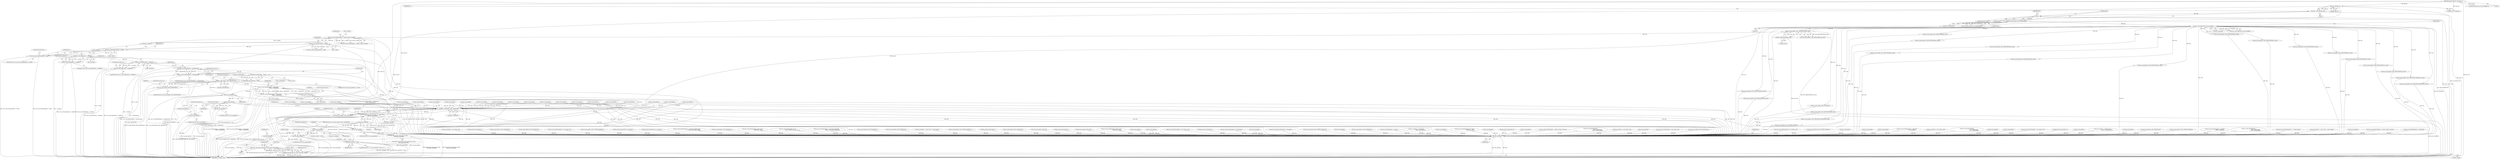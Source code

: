 digraph "0_samba_530d50a1abdcdf4d1775652d4c456c1274d83d8d@API" {
"1000408" [label="(Call,asn1_write_enumerated(data, r->deref))"];
"1000400" [label="(Call,asn1_write_enumerated(data, r->scope))"];
"1000388" [label="(Call,asn1_write_OctetString(data, r->basedn, strlen(r->basedn)))"];
"1000379" [label="(Call,asn1_push_tag(data, ASN1_APPLICATION(msg->type)))"];
"1000129" [label="(Call,asn1_write_Integer(data, msg->messageid))"];
"1000122" [label="(Call,asn1_push_tag(data, ASN1_SEQUENCE(0)))"];
"1000116" [label="(Call,!data)"];
"1000109" [label="(Call,*data = asn1_init(mem_ctx))"];
"1000111" [label="(Call,asn1_init(mem_ctx))"];
"1000106" [label="(MethodParameterIn,TALLOC_CTX *mem_ctx)"];
"1000124" [label="(Call,ASN1_SEQUENCE(0))"];
"1000381" [label="(Call,ASN1_APPLICATION(msg->type))"];
"1000393" [label="(Call,strlen(r->basedn))"];
"1000407" [label="(Call,!asn1_write_enumerated(data, r->deref))"];
"1000416" [label="(Call,asn1_write_Integer(data, r->sizelimit))"];
"1000415" [label="(Call,!asn1_write_Integer(data, r->sizelimit))"];
"1000424" [label="(Call,asn1_write_Integer(data, r->timelimit))"];
"1000423" [label="(Call,!asn1_write_Integer(data, r->timelimit))"];
"1000432" [label="(Call,asn1_write_BOOLEAN(data, r->attributesonly))"];
"1000431" [label="(Call,!asn1_write_BOOLEAN(data, r->attributesonly))"];
"1000440" [label="(Call,ldap_push_filter(data, r->tree))"];
"1000439" [label="(Call,!ldap_push_filter(data, r->tree))"];
"1000449" [label="(Call,asn1_push_tag(data, ASN1_SEQUENCE(0)))"];
"1000448" [label="(Call,!asn1_push_tag(data, ASN1_SEQUENCE(0)))"];
"1000468" [label="(Call,asn1_write_OctetString(data, r->attributes[i],\n                                              strlen(r->attributes[i])))"];
"1000467" [label="(Call,!asn1_write_OctetString(data, r->attributes[i],\n                                              strlen(r->attributes[i])))"];
"1000475" [label="(Call,strlen(r->attributes[i]))"];
"1000484" [label="(Call,asn1_pop_tag(data))"];
"1000483" [label="(Call,!asn1_pop_tag(data))"];
"1000489" [label="(Call,asn1_pop_tag(data))"];
"1000488" [label="(Call,!asn1_pop_tag(data))"];
"1001590" [label="(Call,asn1_push_tag(data, ASN1_CONTEXT(0)))"];
"1001589" [label="(Call,!asn1_push_tag(data, ASN1_CONTEXT(0)))"];
"1001611" [label="(Call,ldap_encode_control(mem_ctx, data,\n\t\t\t\t\t\t msg->controls[i]))"];
"1001599" [label="(Call,msg->controls[i] != NULL)"];
"1001610" [label="(Call,!ldap_encode_control(mem_ctx, data,\n\t\t\t\t\t\t msg->controls[i]))"];
"1001635" [label="(Call,asn1_pop_tag(data))"];
"1001634" [label="(Call,!asn1_pop_tag(data))"];
"1001640" [label="(Call,asn1_pop_tag(data))"];
"1001639" [label="(Call,!asn1_pop_tag(data))"];
"1001654" [label="(Call,asn1_free(data))"];
"1001659" [label="(Call,asn1_free(data))"];
"1001646" [label="(Call,data_blob_talloc(mem_ctx, data->data, data->length))"];
"1001643" [label="(Call,*result = data_blob_talloc(mem_ctx, data->data, data->length))"];
"1000506" [label="(Call,asn1_push_tag(data, ASN1_APPLICATION(msg->type)))"];
"1000492" [label="(ControlStructure,break;)"];
"1000442" [label="(Call,r->tree)"];
"1001662" [label="(Identifier,false)"];
"1000407" [label="(Call,!asn1_write_enumerated(data, r->deref))"];
"1000484" [label="(Call,asn1_pop_tag(data))"];
"1000131" [label="(Call,msg->messageid)"];
"1000402" [label="(Call,r->scope)"];
"1000309" [label="(Call,asn1_push_tag(data, ASN1_APPLICATION(msg->type)))"];
"1001654" [label="(Call,asn1_free(data))"];
"1000466" [label="(ControlStructure,if (!asn1_write_OctetString(data, r->attributes[i],\n                                              strlen(r->attributes[i]))))"];
"1000871" [label="(Call,asn1_push_tag(data, ASN1_APPLICATION(msg->type)))"];
"1000107" [label="(Block,)"];
"1000470" [label="(Call,r->attributes[i])"];
"1001123" [label="(Call,asn1_write_OctetString(data, r->dn, strlen(r->dn)))"];
"1001452" [label="(Call,asn1_push_tag(data, ASN1_CONTEXT_SIMPLE(1)))"];
"1000109" [label="(Call,*data = asn1_init(mem_ctx))"];
"1001216" [label="(Call,asn1_pop_tag(data))"];
"1000410" [label="(Call,r->deref)"];
"1001442" [label="(Call,asn1_pop_tag(data))"];
"1000382" [label="(Call,msg->type)"];
"1000423" [label="(Call,!asn1_write_Integer(data, r->timelimit))"];
"1001642" [label="(ControlStructure,goto err;)"];
"1001641" [label="(Identifier,data)"];
"1000292" [label="(Call,asn1_pop_tag(data))"];
"1000123" [label="(Identifier,data)"];
"1000448" [label="(Call,!asn1_push_tag(data, ASN1_SEQUENCE(0)))"];
"1000414" [label="(ControlStructure,if (!asn1_write_Integer(data, r->sizelimit)))"];
"1000464" [label="(Identifier,i)"];
"1000451" [label="(Call,ASN1_SEQUENCE(0))"];
"1000415" [label="(Call,!asn1_write_Integer(data, r->sizelimit))"];
"1000362" [label="(Call,asn1_pop_tag(data))"];
"1000417" [label="(Identifier,data)"];
"1000839" [label="(Call,asn1_push_tag(data, ASN1_APPLICATION(msg->type)))"];
"1001538" [label="(Call,asn1_pop_tag(data))"];
"1001288" [label="(Call,asn1_pop_tag(data))"];
"1000416" [label="(Call,asn1_write_Integer(data, r->sizelimit))"];
"1001575" [label="(Call,asn1_pop_tag(data))"];
"1001273" [label="(Call,asn1_write_OctetString(data, r->value.data,\n                                      r->value.length))"];
"1000467" [label="(Call,!asn1_write_OctetString(data, r->attributes[i],\n                                              strlen(r->attributes[i])))"];
"1000438" [label="(ControlStructure,if (!ldap_push_filter(data, r->tree)))"];
"1001589" [label="(Call,!asn1_push_tag(data, ASN1_CONTEXT(0)))"];
"1000481" [label="(ControlStructure,goto err;)"];
"1000218" [label="(Call,asn1_pop_tag(data))"];
"1001639" [label="(Call,!asn1_pop_tag(data))"];
"1001526" [label="(Call,asn1_write(data, r->oid, strlen(r->oid)))"];
"1001597" [label="(Identifier,i)"];
"1000593" [label="(Call,asn1_write_OctetString(data,\n                                                       attr->values[j].data,\n                                                      attr->values[j].length))"];
"1001622" [label="(Literal,0)"];
"1001474" [label="(Call,asn1_pop_tag(data))"];
"1000489" [label="(Call,asn1_pop_tag(data))"];
"1000802" [label="(Call,asn1_pop_tag(data))"];
"1001664" [label="(Call,TALLOC_CTX *mem_ctx)"];
"1001242" [label="(Call,asn1_write_OctetString(data, r->dn, strlen(r->dn)))"];
"1001671" [label="(Call,talloc_array(mem_ctx, char, blob.length+1))"];
"1001634" [label="(Call,!asn1_pop_tag(data))"];
"1001091" [label="(Call,ldap_encode_response(data, r))"];
"1000434" [label="(Call,r->attributesonly)"];
"1001645" [label="(Identifier,result)"];
"1001655" [label="(Identifier,data)"];
"1001607" [label="(Identifier,i)"];
"1000617" [label="(Call,asn1_pop_tag(data))"];
"1001610" [label="(Call,!ldap_encode_control(mem_ctx, data,\n\t\t\t\t\t\t msg->controls[i]))"];
"1000394" [label="(Call,r->basedn)"];
"1000202" [label="(Call,asn1_write(data, r->creds.password,\n                                  strlen(r->creds.password)))"];
"1000854" [label="(Call,asn1_pop_tag(data))"];
"1000985" [label="(Call,asn1_pop_tag(data))"];
"1000122" [label="(Call,asn1_push_tag(data, ASN1_SEQUENCE(0)))"];
"1000527" [label="(Call,asn1_push_tag(data, ASN1_SEQUENCE(0)))"];
"1001423" [label="(Call,asn1_push_tag(data, ASN1_CONTEXT_SIMPLE(0)))"];
"1001414" [label="(Call,asn1_push_tag(data, ASN1_APPLICATION(msg->type)))"];
"1001582" [label="(Call,msg->controls != NULL)"];
"1001646" [label="(Call,data_blob_talloc(mem_ctx, data->data, data->length))"];
"1000119" [label="(Identifier,false)"];
"1001590" [label="(Call,asn1_push_tag(data, ASN1_CONTEXT(0)))"];
"1001261" [label="(Call,asn1_write_OctetString(data, r->attribute,\n                                      strlen(r->attribute)))"];
"1001587" [label="(Block,)"];
"1000406" [label="(ControlStructure,if (!asn1_write_enumerated(data, r->deref)))"];
"1000125" [label="(Literal,0)"];
"1001599" [label="(Call,msg->controls[i] != NULL)"];
"1001594" [label="(ControlStructure,goto err;)"];
"1000961" [label="(Call,asn1_write_OctetString(data,\n                                                       attrib->values[j].data,\n                                                      attrib->values[j].length))"];
"1001479" [label="(Call,asn1_pop_tag(data))"];
"1000676" [label="(Call,asn1_push_tag(data, ASN1_APPLICATION(msg->type)))"];
"1000430" [label="(ControlStructure,if (!asn1_write_BOOLEAN(data, r->attributesonly)))"];
"1000334" [label="(Call,asn1_write_ContextSimple(data, 7, r->SASL.secblob))"];
"1001555" [label="(Call,asn1_write(data, r->value->data, r->value->length))"];
"1000449" [label="(Call,asn1_push_tag(data, ASN1_SEQUENCE(0)))"];
"1001651" [label="(Call,data->length)"];
"1001310" [label="(Call,asn1_push_tag(data, ASN1_APPLICATION(msg->type)))"];
"1001097" [label="(Call,asn1_pop_tag(data))"];
"1001592" [label="(Call,ASN1_CONTEXT(0))"];
"1000456" [label="(Identifier,i)"];
"1001648" [label="(Call,data->data)"];
"1000400" [label="(Call,asn1_write_enumerated(data, r->scope))"];
"1001044" [label="(Call,asn1_push_tag(data, ASN1_APPLICATION_SIMPLE(msg->type)))"];
"1000817" [label="(Call,asn1_pop_tag(data))"];
"1000418" [label="(Call,r->sizelimit)"];
"1001135" [label="(Call,asn1_write_OctetString(data, r->newrdn, strlen(r->newrdn)))"];
"1000425" [label="(Identifier,data)"];
"1000487" [label="(ControlStructure,if (!asn1_pop_tag(data)))"];
"1000401" [label="(Identifier,data)"];
"1001147" [label="(Call,asn1_write_BOOLEAN(data, r->deleteolddn))"];
"1000121" [label="(Call,!asn1_push_tag(data, ASN1_SEQUENCE(0)))"];
"1000111" [label="(Call,asn1_init(mem_ctx))"];
"1000995" [label="(Call,asn1_pop_tag(data))"];
"1001342" [label="(Call,asn1_push_tag(data, ASN1_APPLICATION_SIMPLE(msg->type)))"];
"1000482" [label="(ControlStructure,if (!asn1_pop_tag(data)))"];
"1000485" [label="(Identifier,data)"];
"1000399" [label="(Call,!asn1_write_enumerated(data, r->scope))"];
"1001027" [label="(Call,asn1_pop_tag(data))"];
"1000413" [label="(ControlStructure,goto err;)"];
"1001082" [label="(Call,asn1_push_tag(data, ASN1_APPLICATION(msg->type)))"];
"1000378" [label="(Call,!asn1_push_tag(data, ASN1_APPLICATION(msg->type)))"];
"1000432" [label="(Call,asn1_write_BOOLEAN(data, r->attributesonly))"];
"1001184" [label="(Call,asn1_pop_tag(data))"];
"1000491" [label="(ControlStructure,goto err;)"];
"1001644" [label="(Call,*result)"];
"1001012" [label="(Call,asn1_push_tag(data, ASN1_APPLICATION(msg->type)))"];
"1000225" [label="(Call,asn1_push_tag(data, ASN1_CONTEXT(3)))"];
"1000439" [label="(Call,!ldap_push_filter(data, r->tree))"];
"1000476" [label="(Call,r->attributes[i])"];
"1000483" [label="(Call,!asn1_pop_tag(data))"];
"1001053" [label="(Call,asn1_write(data, r->dn, strlen(r->dn)))"];
"1001319" [label="(Call,ldap_encode_response(data, r))"];
"1001233" [label="(Call,asn1_push_tag(data, ASN1_APPLICATION(msg->type)))"];
"1000437" [label="(ControlStructure,goto err;)"];
"1000627" [label="(Call,asn1_pop_tag(data))"];
"1001605" [label="(Identifier,NULL)"];
"1000892" [label="(Call,asn1_push_tag(data, ASN1_SEQUENCE(0)))"];
"1000555" [label="(Call,asn1_push_tag(data, ASN1_SEQUENCE(0)))"];
"1000112" [label="(Identifier,mem_ctx)"];
"1000515" [label="(Call,asn1_write_OctetString(data, r->dn, strlen(r->dn)))"];
"1001160" [label="(Call,asn1_push_tag(data, ASN1_CONTEXT_SIMPLE(0)))"];
"1001505" [label="(Call,ldap_encode_response(data, &r->response))"];
"1000381" [label="(Call,ASN1_APPLICATION(msg->type))"];
"1000441" [label="(Identifier,data)"];
"1000318" [label="(Call,ldap_encode_response(data, &r->response))"];
"1001609" [label="(ControlStructure,if (!ldap_encode_control(mem_ctx, data,\n\t\t\t\t\t\t msg->controls[i])))"];
"1000261" [label="(Call,asn1_write_OctetString(data, r->creds.SASL.secblob->data,\n                                                      r->creds.SASL.secblob->length))"];
"1000488" [label="(Call,!asn1_pop_tag(data))"];
"1000426" [label="(Call,r->timelimit)"];
"1000353" [label="(Call,asn1_push_tag(data, ASN1_APPLICATION_SIMPLE(msg->type)))"];
"1000574" [label="(Call,asn1_push_tag(data, ASN1_SEQUENCE(1)))"];
"1000927" [label="(Call,asn1_write_OctetString(data, attrib->name,\n                                              strlen(attrib->name)))"];
"1000170" [label="(Call,asn1_write_OctetString(data, r->dn,\n                                      (r->dn != NULL) ? strlen(r->dn) : 0))"];
"1000284" [label="(Call,asn1_pop_tag(data))"];
"1000232" [label="(Call,asn1_write_OctetString(data, r->creds.SASL.mechanism,\n                                              strlen(r->creds.SASL.mechanism)))"];
"1000110" [label="(Identifier,data)"];
"1001325" [label="(Call,asn1_pop_tag(data))"];
"1000822" [label="(Call,asn1_pop_tag(data))"];
"1000128" [label="(Call,!asn1_write_Integer(data, msg->messageid))"];
"1000379" [label="(Call,asn1_push_tag(data, ASN1_APPLICATION(msg->type)))"];
"1000195" [label="(Call,asn1_push_tag(data, ASN1_CONTEXT_SIMPLE(0)))"];
"1000644" [label="(Call,asn1_push_tag(data, ASN1_APPLICATION(msg->type)))"];
"1000468" [label="(Call,asn1_write_OctetString(data, r->attributes[i],\n                                              strlen(r->attributes[i])))"];
"1000920" [label="(Call,asn1_push_tag(data, ASN1_SEQUENCE(0)))"];
"1001600" [label="(Call,msg->controls[i])"];
"1001254" [label="(Call,asn1_push_tag(data, ASN1_SEQUENCE(0)))"];
"1001459" [label="(Call,asn1_write(data, r->value->data, r->value->length))"];
"1001548" [label="(Call,asn1_push_tag(data, ASN1_CONTEXT_SIMPLE(11)))"];
"1001021" [label="(Call,ldap_encode_response(data, r))"];
"1000746" [label="(Call,asn1_push_tag(data, ASN1_SEQUENCE(0)))"];
"1000421" [label="(ControlStructure,goto err;)"];
"1000939" [label="(Call,asn1_push_tag(data, ASN1_SET))"];
"1000848" [label="(Call,ldap_encode_response(data, r))"];
"1001640" [label="(Call,asn1_pop_tag(data))"];
"1000409" [label="(Identifier,data)"];
"1000659" [label="(Call,asn1_pop_tag(data))"];
"1001638" [label="(ControlStructure,if (!asn1_pop_tag(data)))"];
"1000129" [label="(Call,asn1_write_Integer(data, msg->messageid))"];
"1001201" [label="(Call,asn1_push_tag(data, ASN1_APPLICATION(msg->type)))"];
"1001588" [label="(ControlStructure,if (!asn1_push_tag(data, ASN1_CONTEXT(0))))"];
"1001293" [label="(Call,asn1_pop_tag(data))"];
"1000765" [label="(Call,asn1_push_tag(data, ASN1_SET))"];
"1000753" [label="(Call,asn1_write_OctetString(data, attrib->name,\n                                              strlen(attrib->name)))"];
"1000475" [label="(Call,strlen(r->attributes[i]))"];
"1001696" [label="(MethodReturn,_PUBLIC_ bool)"];
"1001595" [label="(ControlStructure,for (i = 0; msg->controls[i] != NULL; i++))"];
"1001570" [label="(Call,asn1_pop_tag(data))"];
"1000153" [label="(Call,asn1_push_tag(data, ASN1_APPLICATION(msg->type)))"];
"1000433" [label="(Identifier,data)"];
"1000469" [label="(Identifier,data)"];
"1001359" [label="(Call,asn1_pop_tag(data))"];
"1000980" [label="(Call,asn1_pop_tag(data))"];
"1000130" [label="(Identifier,data)"];
"1000422" [label="(ControlStructure,if (!asn1_write_Integer(data, r->timelimit)))"];
"1001065" [label="(Call,asn1_pop_tag(data))"];
"1000388" [label="(Call,asn1_write_OctetString(data, r->basedn, strlen(r->basedn)))"];
"1000685" [label="(Call,asn1_write_OctetString(data, r->dn, strlen(r->dn)))"];
"1000440" [label="(Call,ldap_push_filter(data, r->tree))"];
"1001210" [label="(Call,ldap_encode_response(data, r))"];
"1000408" [label="(Call,asn1_write_enumerated(data, r->deref))"];
"1000734" [label="(Call,asn1_write_enumerated(data, r->mods[i].type))"];
"1001611" [label="(Call,ldap_encode_control(mem_ctx, data,\n\t\t\t\t\t\t msg->controls[i]))"];
"1001179" [label="(Call,asn1_pop_tag(data))"];
"1000345" [label="(Call,asn1_pop_tag(data))"];
"1001637" [label="(ControlStructure,goto err;)"];
"1000429" [label="(ControlStructure,goto err;)"];
"1001496" [label="(Call,asn1_push_tag(data, ASN1_APPLICATION(msg->type)))"];
"1001612" [label="(Identifier,mem_ctx)"];
"1000490" [label="(Identifier,data)"];
"1000447" [label="(ControlStructure,if (!asn1_push_tag(data, ASN1_SEQUENCE(0))))"];
"1001636" [label="(Identifier,data)"];
"1001591" [label="(Identifier,data)"];
"1001351" [label="(Call,asn1_write_implicit_Integer(data, r->messageid))"];
"1001376" [label="(Call,asn1_push_tag(data, ASN1_APPLICATION(msg->type)))"];
"1001519" [label="(Call,asn1_push_tag(data, ASN1_CONTEXT_SIMPLE(10)))"];
"1000612" [label="(Call,asn1_pop_tag(data))"];
"1000727" [label="(Call,asn1_push_tag(data, ASN1_SEQUENCE(0)))"];
"1000446" [label="(ControlStructure,goto err;)"];
"1000450" [label="(Identifier,data)"];
"1000162" [label="(Call,asn1_write_Integer(data, r->version))"];
"1001657" [label="(Identifier,true)"];
"1001167" [label="(Call,asn1_write(data, r->newsuperior,\n                                  strlen(r->newsuperior)))"];
"1001114" [label="(Call,asn1_push_tag(data, ASN1_APPLICATION(msg->type)))"];
"1001660" [label="(Identifier,data)"];
"1000990" [label="(Call,asn1_pop_tag(data))"];
"1000387" [label="(Call,!asn1_write_OctetString(data, r->basedn, strlen(r->basedn)))"];
"1000562" [label="(Call,asn1_write_OctetString(data, attr->name,\n                                              strlen(attr->name)))"];
"1000124" [label="(Call,ASN1_SEQUENCE(0))"];
"1000380" [label="(Identifier,data)"];
"1001614" [label="(Call,msg->controls[i])"];
"1001613" [label="(Identifier,data)"];
"1001633" [label="(ControlStructure,if (!asn1_pop_tag(data)))"];
"1000807" [label="(Call,asn1_pop_tag(data))"];
"1000653" [label="(Call,ldap_encode_response(data, r))"];
"1000431" [label="(Call,!asn1_write_BOOLEAN(data, r->attributesonly))"];
"1000453" [label="(ControlStructure,goto err;)"];
"1000389" [label="(Identifier,data)"];
"1000812" [label="(Call,asn1_pop_tag(data))"];
"1001397" [label="(Call,asn1_pop_tag(data))"];
"1001385" [label="(Call,asn1_write_OctetString(data, r->referral, strlen(r->referral)))"];
"1000783" [label="(Call,asn1_write_OctetString(data,\n                                                       attrib->values[j].data,\n                                                      attrib->values[j].length))"];
"1000390" [label="(Call,r->basedn)"];
"1000393" [label="(Call,strlen(r->basedn))"];
"1000106" [label="(MethodParameterIn,TALLOC_CTX *mem_ctx)"];
"1001430" [label="(Call,asn1_write(data, r->oid, strlen(r->oid)))"];
"1001635" [label="(Call,asn1_pop_tag(data))"];
"1000486" [label="(ControlStructure,goto err;)"];
"1000622" [label="(Call,asn1_pop_tag(data))"];
"1000880" [label="(Call,asn1_write_OctetString(data, r->dn, strlen(r->dn)))"];
"1001659" [label="(Call,asn1_free(data))"];
"1000424" [label="(Call,asn1_write_Integer(data, r->timelimit))"];
"1000115" [label="(ControlStructure,if (!data))"];
"1001643" [label="(Call,*result = data_blob_talloc(mem_ctx, data->data, data->length))"];
"1001647" [label="(Identifier,mem_ctx)"];
"1000116" [label="(Call,!data)"];
"1000117" [label="(Identifier,data)"];
"1000697" [label="(Call,asn1_push_tag(data, ASN1_SEQUENCE(0)))"];
"1000408" -> "1000407"  [label="AST: "];
"1000408" -> "1000410"  [label="CFG: "];
"1000409" -> "1000408"  [label="AST: "];
"1000410" -> "1000408"  [label="AST: "];
"1000407" -> "1000408"  [label="CFG: "];
"1000408" -> "1001696"  [label="DDG: r->deref"];
"1000408" -> "1000407"  [label="DDG: data"];
"1000408" -> "1000407"  [label="DDG: r->deref"];
"1000400" -> "1000408"  [label="DDG: data"];
"1000408" -> "1000416"  [label="DDG: data"];
"1000408" -> "1001659"  [label="DDG: data"];
"1000400" -> "1000399"  [label="AST: "];
"1000400" -> "1000402"  [label="CFG: "];
"1000401" -> "1000400"  [label="AST: "];
"1000402" -> "1000400"  [label="AST: "];
"1000399" -> "1000400"  [label="CFG: "];
"1000400" -> "1001696"  [label="DDG: r->scope"];
"1000400" -> "1000399"  [label="DDG: data"];
"1000400" -> "1000399"  [label="DDG: r->scope"];
"1000388" -> "1000400"  [label="DDG: data"];
"1000400" -> "1001659"  [label="DDG: data"];
"1000388" -> "1000387"  [label="AST: "];
"1000388" -> "1000393"  [label="CFG: "];
"1000389" -> "1000388"  [label="AST: "];
"1000390" -> "1000388"  [label="AST: "];
"1000393" -> "1000388"  [label="AST: "];
"1000387" -> "1000388"  [label="CFG: "];
"1000388" -> "1001696"  [label="DDG: strlen(r->basedn)"];
"1000388" -> "1001696"  [label="DDG: r->basedn"];
"1000388" -> "1000387"  [label="DDG: data"];
"1000388" -> "1000387"  [label="DDG: r->basedn"];
"1000388" -> "1000387"  [label="DDG: strlen(r->basedn)"];
"1000379" -> "1000388"  [label="DDG: data"];
"1000393" -> "1000388"  [label="DDG: r->basedn"];
"1000388" -> "1001659"  [label="DDG: data"];
"1000379" -> "1000378"  [label="AST: "];
"1000379" -> "1000381"  [label="CFG: "];
"1000380" -> "1000379"  [label="AST: "];
"1000381" -> "1000379"  [label="AST: "];
"1000378" -> "1000379"  [label="CFG: "];
"1000379" -> "1001696"  [label="DDG: ASN1_APPLICATION(msg->type)"];
"1000379" -> "1000378"  [label="DDG: data"];
"1000379" -> "1000378"  [label="DDG: ASN1_APPLICATION(msg->type)"];
"1000129" -> "1000379"  [label="DDG: data"];
"1000381" -> "1000379"  [label="DDG: msg->type"];
"1000379" -> "1001659"  [label="DDG: data"];
"1000129" -> "1000128"  [label="AST: "];
"1000129" -> "1000131"  [label="CFG: "];
"1000130" -> "1000129"  [label="AST: "];
"1000131" -> "1000129"  [label="AST: "];
"1000128" -> "1000129"  [label="CFG: "];
"1000129" -> "1001696"  [label="DDG: msg->messageid"];
"1000129" -> "1000128"  [label="DDG: data"];
"1000129" -> "1000128"  [label="DDG: msg->messageid"];
"1000122" -> "1000129"  [label="DDG: data"];
"1000129" -> "1000153"  [label="DDG: data"];
"1000129" -> "1000195"  [label="DDG: data"];
"1000129" -> "1000225"  [label="DDG: data"];
"1000129" -> "1000309"  [label="DDG: data"];
"1000129" -> "1000353"  [label="DDG: data"];
"1000129" -> "1000506"  [label="DDG: data"];
"1000129" -> "1000644"  [label="DDG: data"];
"1000129" -> "1000676"  [label="DDG: data"];
"1000129" -> "1000839"  [label="DDG: data"];
"1000129" -> "1000871"  [label="DDG: data"];
"1000129" -> "1001012"  [label="DDG: data"];
"1000129" -> "1001044"  [label="DDG: data"];
"1000129" -> "1001082"  [label="DDG: data"];
"1000129" -> "1001114"  [label="DDG: data"];
"1000129" -> "1001201"  [label="DDG: data"];
"1000129" -> "1001233"  [label="DDG: data"];
"1000129" -> "1001310"  [label="DDG: data"];
"1000129" -> "1001342"  [label="DDG: data"];
"1000129" -> "1001376"  [label="DDG: data"];
"1000129" -> "1001414"  [label="DDG: data"];
"1000129" -> "1001496"  [label="DDG: data"];
"1000129" -> "1001659"  [label="DDG: data"];
"1000122" -> "1000121"  [label="AST: "];
"1000122" -> "1000124"  [label="CFG: "];
"1000123" -> "1000122"  [label="AST: "];
"1000124" -> "1000122"  [label="AST: "];
"1000121" -> "1000122"  [label="CFG: "];
"1000122" -> "1001696"  [label="DDG: ASN1_SEQUENCE(0)"];
"1000122" -> "1000121"  [label="DDG: data"];
"1000122" -> "1000121"  [label="DDG: ASN1_SEQUENCE(0)"];
"1000116" -> "1000122"  [label="DDG: data"];
"1000124" -> "1000122"  [label="DDG: 0"];
"1000122" -> "1001659"  [label="DDG: data"];
"1000116" -> "1000115"  [label="AST: "];
"1000116" -> "1000117"  [label="CFG: "];
"1000117" -> "1000116"  [label="AST: "];
"1000119" -> "1000116"  [label="CFG: "];
"1000123" -> "1000116"  [label="CFG: "];
"1000116" -> "1001696"  [label="DDG: data"];
"1000116" -> "1001696"  [label="DDG: !data"];
"1000109" -> "1000116"  [label="DDG: data"];
"1000109" -> "1000107"  [label="AST: "];
"1000109" -> "1000111"  [label="CFG: "];
"1000110" -> "1000109"  [label="AST: "];
"1000111" -> "1000109"  [label="AST: "];
"1000117" -> "1000109"  [label="CFG: "];
"1000109" -> "1001696"  [label="DDG: asn1_init(mem_ctx)"];
"1000111" -> "1000109"  [label="DDG: mem_ctx"];
"1000111" -> "1000112"  [label="CFG: "];
"1000112" -> "1000111"  [label="AST: "];
"1000111" -> "1001696"  [label="DDG: mem_ctx"];
"1000106" -> "1000111"  [label="DDG: mem_ctx"];
"1000111" -> "1001611"  [label="DDG: mem_ctx"];
"1000111" -> "1001646"  [label="DDG: mem_ctx"];
"1000111" -> "1001664"  [label="DDG: mem_ctx"];
"1000106" -> "1000103"  [label="AST: "];
"1000106" -> "1001696"  [label="DDG: mem_ctx"];
"1000106" -> "1001611"  [label="DDG: mem_ctx"];
"1000106" -> "1001646"  [label="DDG: mem_ctx"];
"1000106" -> "1001664"  [label="DDG: mem_ctx"];
"1000106" -> "1001671"  [label="DDG: mem_ctx"];
"1000124" -> "1000125"  [label="CFG: "];
"1000125" -> "1000124"  [label="AST: "];
"1000381" -> "1000382"  [label="CFG: "];
"1000382" -> "1000381"  [label="AST: "];
"1000381" -> "1001696"  [label="DDG: msg->type"];
"1000393" -> "1000394"  [label="CFG: "];
"1000394" -> "1000393"  [label="AST: "];
"1000407" -> "1000406"  [label="AST: "];
"1000413" -> "1000407"  [label="CFG: "];
"1000417" -> "1000407"  [label="CFG: "];
"1000407" -> "1001696"  [label="DDG: !asn1_write_enumerated(data, r->deref)"];
"1000407" -> "1001696"  [label="DDG: asn1_write_enumerated(data, r->deref)"];
"1000416" -> "1000415"  [label="AST: "];
"1000416" -> "1000418"  [label="CFG: "];
"1000417" -> "1000416"  [label="AST: "];
"1000418" -> "1000416"  [label="AST: "];
"1000415" -> "1000416"  [label="CFG: "];
"1000416" -> "1001696"  [label="DDG: r->sizelimit"];
"1000416" -> "1000415"  [label="DDG: data"];
"1000416" -> "1000415"  [label="DDG: r->sizelimit"];
"1000416" -> "1000424"  [label="DDG: data"];
"1000416" -> "1001659"  [label="DDG: data"];
"1000415" -> "1000414"  [label="AST: "];
"1000421" -> "1000415"  [label="CFG: "];
"1000425" -> "1000415"  [label="CFG: "];
"1000415" -> "1001696"  [label="DDG: asn1_write_Integer(data, r->sizelimit)"];
"1000415" -> "1001696"  [label="DDG: !asn1_write_Integer(data, r->sizelimit)"];
"1000424" -> "1000423"  [label="AST: "];
"1000424" -> "1000426"  [label="CFG: "];
"1000425" -> "1000424"  [label="AST: "];
"1000426" -> "1000424"  [label="AST: "];
"1000423" -> "1000424"  [label="CFG: "];
"1000424" -> "1001696"  [label="DDG: r->timelimit"];
"1000424" -> "1000423"  [label="DDG: data"];
"1000424" -> "1000423"  [label="DDG: r->timelimit"];
"1000424" -> "1000432"  [label="DDG: data"];
"1000424" -> "1001659"  [label="DDG: data"];
"1000423" -> "1000422"  [label="AST: "];
"1000429" -> "1000423"  [label="CFG: "];
"1000433" -> "1000423"  [label="CFG: "];
"1000423" -> "1001696"  [label="DDG: !asn1_write_Integer(data, r->timelimit)"];
"1000423" -> "1001696"  [label="DDG: asn1_write_Integer(data, r->timelimit)"];
"1000432" -> "1000431"  [label="AST: "];
"1000432" -> "1000434"  [label="CFG: "];
"1000433" -> "1000432"  [label="AST: "];
"1000434" -> "1000432"  [label="AST: "];
"1000431" -> "1000432"  [label="CFG: "];
"1000432" -> "1001696"  [label="DDG: r->attributesonly"];
"1000432" -> "1000431"  [label="DDG: data"];
"1000432" -> "1000431"  [label="DDG: r->attributesonly"];
"1000432" -> "1000440"  [label="DDG: data"];
"1000432" -> "1001659"  [label="DDG: data"];
"1000431" -> "1000430"  [label="AST: "];
"1000437" -> "1000431"  [label="CFG: "];
"1000441" -> "1000431"  [label="CFG: "];
"1000431" -> "1001696"  [label="DDG: asn1_write_BOOLEAN(data, r->attributesonly)"];
"1000431" -> "1001696"  [label="DDG: !asn1_write_BOOLEAN(data, r->attributesonly)"];
"1000440" -> "1000439"  [label="AST: "];
"1000440" -> "1000442"  [label="CFG: "];
"1000441" -> "1000440"  [label="AST: "];
"1000442" -> "1000440"  [label="AST: "];
"1000439" -> "1000440"  [label="CFG: "];
"1000440" -> "1001696"  [label="DDG: r->tree"];
"1000440" -> "1000439"  [label="DDG: data"];
"1000440" -> "1000439"  [label="DDG: r->tree"];
"1000440" -> "1000449"  [label="DDG: data"];
"1000440" -> "1001659"  [label="DDG: data"];
"1000439" -> "1000438"  [label="AST: "];
"1000446" -> "1000439"  [label="CFG: "];
"1000450" -> "1000439"  [label="CFG: "];
"1000439" -> "1001696"  [label="DDG: ldap_push_filter(data, r->tree)"];
"1000439" -> "1001696"  [label="DDG: !ldap_push_filter(data, r->tree)"];
"1000449" -> "1000448"  [label="AST: "];
"1000449" -> "1000451"  [label="CFG: "];
"1000450" -> "1000449"  [label="AST: "];
"1000451" -> "1000449"  [label="AST: "];
"1000448" -> "1000449"  [label="CFG: "];
"1000449" -> "1001696"  [label="DDG: ASN1_SEQUENCE(0)"];
"1000449" -> "1000448"  [label="DDG: data"];
"1000449" -> "1000448"  [label="DDG: ASN1_SEQUENCE(0)"];
"1000451" -> "1000449"  [label="DDG: 0"];
"1000449" -> "1000468"  [label="DDG: data"];
"1000449" -> "1000484"  [label="DDG: data"];
"1000449" -> "1001659"  [label="DDG: data"];
"1000448" -> "1000447"  [label="AST: "];
"1000453" -> "1000448"  [label="CFG: "];
"1000456" -> "1000448"  [label="CFG: "];
"1000448" -> "1001696"  [label="DDG: asn1_push_tag(data, ASN1_SEQUENCE(0))"];
"1000448" -> "1001696"  [label="DDG: !asn1_push_tag(data, ASN1_SEQUENCE(0))"];
"1000468" -> "1000467"  [label="AST: "];
"1000468" -> "1000475"  [label="CFG: "];
"1000469" -> "1000468"  [label="AST: "];
"1000470" -> "1000468"  [label="AST: "];
"1000475" -> "1000468"  [label="AST: "];
"1000467" -> "1000468"  [label="CFG: "];
"1000468" -> "1001696"  [label="DDG: strlen(r->attributes[i])"];
"1000468" -> "1001696"  [label="DDG: r->attributes[i]"];
"1000468" -> "1000467"  [label="DDG: data"];
"1000468" -> "1000467"  [label="DDG: r->attributes[i]"];
"1000468" -> "1000467"  [label="DDG: strlen(r->attributes[i])"];
"1000475" -> "1000468"  [label="DDG: r->attributes[i]"];
"1000468" -> "1000475"  [label="DDG: r->attributes[i]"];
"1000468" -> "1000484"  [label="DDG: data"];
"1000468" -> "1001659"  [label="DDG: data"];
"1000467" -> "1000466"  [label="AST: "];
"1000481" -> "1000467"  [label="CFG: "];
"1000464" -> "1000467"  [label="CFG: "];
"1000467" -> "1001696"  [label="DDG: asn1_write_OctetString(data, r->attributes[i],\n                                              strlen(r->attributes[i]))"];
"1000467" -> "1001696"  [label="DDG: !asn1_write_OctetString(data, r->attributes[i],\n                                              strlen(r->attributes[i]))"];
"1000475" -> "1000476"  [label="CFG: "];
"1000476" -> "1000475"  [label="AST: "];
"1000484" -> "1000483"  [label="AST: "];
"1000484" -> "1000485"  [label="CFG: "];
"1000485" -> "1000484"  [label="AST: "];
"1000483" -> "1000484"  [label="CFG: "];
"1000484" -> "1000483"  [label="DDG: data"];
"1000484" -> "1000489"  [label="DDG: data"];
"1000484" -> "1001659"  [label="DDG: data"];
"1000483" -> "1000482"  [label="AST: "];
"1000486" -> "1000483"  [label="CFG: "];
"1000490" -> "1000483"  [label="CFG: "];
"1000483" -> "1001696"  [label="DDG: !asn1_pop_tag(data)"];
"1000483" -> "1001696"  [label="DDG: asn1_pop_tag(data)"];
"1000489" -> "1000488"  [label="AST: "];
"1000489" -> "1000490"  [label="CFG: "];
"1000490" -> "1000489"  [label="AST: "];
"1000488" -> "1000489"  [label="CFG: "];
"1000489" -> "1001696"  [label="DDG: data"];
"1000489" -> "1000488"  [label="DDG: data"];
"1000489" -> "1001590"  [label="DDG: data"];
"1000489" -> "1001659"  [label="DDG: data"];
"1000488" -> "1000487"  [label="AST: "];
"1000491" -> "1000488"  [label="CFG: "];
"1000492" -> "1000488"  [label="CFG: "];
"1000488" -> "1001696"  [label="DDG: asn1_pop_tag(data)"];
"1000488" -> "1001696"  [label="DDG: !asn1_pop_tag(data)"];
"1001590" -> "1001589"  [label="AST: "];
"1001590" -> "1001592"  [label="CFG: "];
"1001591" -> "1001590"  [label="AST: "];
"1001592" -> "1001590"  [label="AST: "];
"1001589" -> "1001590"  [label="CFG: "];
"1001590" -> "1001696"  [label="DDG: ASN1_CONTEXT(0)"];
"1001590" -> "1001589"  [label="DDG: data"];
"1001590" -> "1001589"  [label="DDG: ASN1_CONTEXT(0)"];
"1000995" -> "1001590"  [label="DDG: data"];
"1000284" -> "1001590"  [label="DDG: data"];
"1001065" -> "1001590"  [label="DDG: data"];
"1000292" -> "1001590"  [label="DDG: data"];
"1001325" -> "1001590"  [label="DDG: data"];
"1001097" -> "1001590"  [label="DDG: data"];
"1000822" -> "1001590"  [label="DDG: data"];
"1001359" -> "1001590"  [label="DDG: data"];
"1000854" -> "1001590"  [label="DDG: data"];
"1000345" -> "1001590"  [label="DDG: data"];
"1001216" -> "1001590"  [label="DDG: data"];
"1000362" -> "1001590"  [label="DDG: data"];
"1000659" -> "1001590"  [label="DDG: data"];
"1001184" -> "1001590"  [label="DDG: data"];
"1001479" -> "1001590"  [label="DDG: data"];
"1001027" -> "1001590"  [label="DDG: data"];
"1000218" -> "1001590"  [label="DDG: data"];
"1001575" -> "1001590"  [label="DDG: data"];
"1000627" -> "1001590"  [label="DDG: data"];
"1001293" -> "1001590"  [label="DDG: data"];
"1001397" -> "1001590"  [label="DDG: data"];
"1001592" -> "1001590"  [label="DDG: 0"];
"1001590" -> "1001611"  [label="DDG: data"];
"1001590" -> "1001640"  [label="DDG: data"];
"1001590" -> "1001659"  [label="DDG: data"];
"1001589" -> "1001588"  [label="AST: "];
"1001594" -> "1001589"  [label="CFG: "];
"1001597" -> "1001589"  [label="CFG: "];
"1001589" -> "1001696"  [label="DDG: !asn1_push_tag(data, ASN1_CONTEXT(0))"];
"1001589" -> "1001696"  [label="DDG: asn1_push_tag(data, ASN1_CONTEXT(0))"];
"1001611" -> "1001610"  [label="AST: "];
"1001611" -> "1001614"  [label="CFG: "];
"1001612" -> "1001611"  [label="AST: "];
"1001613" -> "1001611"  [label="AST: "];
"1001614" -> "1001611"  [label="AST: "];
"1001610" -> "1001611"  [label="CFG: "];
"1001611" -> "1001696"  [label="DDG: mem_ctx"];
"1001611" -> "1001696"  [label="DDG: msg->controls[i]"];
"1001611" -> "1001599"  [label="DDG: msg->controls[i]"];
"1001611" -> "1001610"  [label="DDG: mem_ctx"];
"1001611" -> "1001610"  [label="DDG: data"];
"1001611" -> "1001610"  [label="DDG: msg->controls[i]"];
"1001635" -> "1001611"  [label="DDG: data"];
"1001599" -> "1001611"  [label="DDG: msg->controls[i]"];
"1001611" -> "1001635"  [label="DDG: data"];
"1001611" -> "1001646"  [label="DDG: mem_ctx"];
"1001611" -> "1001659"  [label="DDG: data"];
"1001599" -> "1001595"  [label="AST: "];
"1001599" -> "1001605"  [label="CFG: "];
"1001600" -> "1001599"  [label="AST: "];
"1001605" -> "1001599"  [label="AST: "];
"1001612" -> "1001599"  [label="CFG: "];
"1001641" -> "1001599"  [label="CFG: "];
"1001599" -> "1001696"  [label="DDG: msg->controls[i]"];
"1001599" -> "1001696"  [label="DDG: NULL"];
"1001599" -> "1001696"  [label="DDG: msg->controls[i] != NULL"];
"1001582" -> "1001599"  [label="DDG: NULL"];
"1001610" -> "1001609"  [label="AST: "];
"1001622" -> "1001610"  [label="CFG: "];
"1001636" -> "1001610"  [label="CFG: "];
"1001610" -> "1001696"  [label="DDG: !ldap_encode_control(mem_ctx, data,\n\t\t\t\t\t\t msg->controls[i])"];
"1001610" -> "1001696"  [label="DDG: ldap_encode_control(mem_ctx, data,\n\t\t\t\t\t\t msg->controls[i])"];
"1001635" -> "1001634"  [label="AST: "];
"1001635" -> "1001636"  [label="CFG: "];
"1001636" -> "1001635"  [label="AST: "];
"1001634" -> "1001635"  [label="CFG: "];
"1001635" -> "1001634"  [label="DDG: data"];
"1001635" -> "1001640"  [label="DDG: data"];
"1001635" -> "1001659"  [label="DDG: data"];
"1001634" -> "1001633"  [label="AST: "];
"1001637" -> "1001634"  [label="CFG: "];
"1001607" -> "1001634"  [label="CFG: "];
"1001634" -> "1001696"  [label="DDG: !asn1_pop_tag(data)"];
"1001634" -> "1001696"  [label="DDG: asn1_pop_tag(data)"];
"1001640" -> "1001639"  [label="AST: "];
"1001640" -> "1001641"  [label="CFG: "];
"1001641" -> "1001640"  [label="AST: "];
"1001639" -> "1001640"  [label="CFG: "];
"1001640" -> "1001639"  [label="DDG: data"];
"1001640" -> "1001654"  [label="DDG: data"];
"1001640" -> "1001659"  [label="DDG: data"];
"1001639" -> "1001638"  [label="AST: "];
"1001642" -> "1001639"  [label="CFG: "];
"1001645" -> "1001639"  [label="CFG: "];
"1001639" -> "1001696"  [label="DDG: asn1_pop_tag(data)"];
"1001639" -> "1001696"  [label="DDG: !asn1_pop_tag(data)"];
"1001654" -> "1001587"  [label="AST: "];
"1001654" -> "1001655"  [label="CFG: "];
"1001655" -> "1001654"  [label="AST: "];
"1001657" -> "1001654"  [label="CFG: "];
"1001654" -> "1001696"  [label="DDG: asn1_free(data)"];
"1001654" -> "1001696"  [label="DDG: data"];
"1001659" -> "1001587"  [label="AST: "];
"1001659" -> "1001660"  [label="CFG: "];
"1001660" -> "1001659"  [label="AST: "];
"1001662" -> "1001659"  [label="CFG: "];
"1001659" -> "1001696"  [label="DDG: data"];
"1001659" -> "1001696"  [label="DDG: asn1_free(data)"];
"1000765" -> "1001659"  [label="DDG: data"];
"1000362" -> "1001659"  [label="DDG: data"];
"1000574" -> "1001659"  [label="DDG: data"];
"1001376" -> "1001659"  [label="DDG: data"];
"1000309" -> "1001659"  [label="DDG: data"];
"1001474" -> "1001659"  [label="DDG: data"];
"1000753" -> "1001659"  [label="DDG: data"];
"1001496" -> "1001659"  [label="DDG: data"];
"1000995" -> "1001659"  [label="DDG: data"];
"1000848" -> "1001659"  [label="DDG: data"];
"1000880" -> "1001659"  [label="DDG: data"];
"1001459" -> "1001659"  [label="DDG: data"];
"1000622" -> "1001659"  [label="DDG: data"];
"1000807" -> "1001659"  [label="DDG: data"];
"1000284" -> "1001659"  [label="DDG: data"];
"1000562" -> "1001659"  [label="DDG: data"];
"1001044" -> "1001659"  [label="DDG: data"];
"1000734" -> "1001659"  [label="DDG: data"];
"1001065" -> "1001659"  [label="DDG: data"];
"1000892" -> "1001659"  [label="DDG: data"];
"1000676" -> "1001659"  [label="DDG: data"];
"1001123" -> "1001659"  [label="DDG: data"];
"1000659" -> "1001659"  [label="DDG: data"];
"1001519" -> "1001659"  [label="DDG: data"];
"1000232" -> "1001659"  [label="DDG: data"];
"1001184" -> "1001659"  [label="DDG: data"];
"1000802" -> "1001659"  [label="DDG: data"];
"1000617" -> "1001659"  [label="DDG: data"];
"1001505" -> "1001659"  [label="DDG: data"];
"1000292" -> "1001659"  [label="DDG: data"];
"1001261" -> "1001659"  [label="DDG: data"];
"1000612" -> "1001659"  [label="DDG: data"];
"1000980" -> "1001659"  [label="DDG: data"];
"1000871" -> "1001659"  [label="DDG: data"];
"1001147" -> "1001659"  [label="DDG: data"];
"1000506" -> "1001659"  [label="DDG: data"];
"1001325" -> "1001659"  [label="DDG: data"];
"1000920" -> "1001659"  [label="DDG: data"];
"1000746" -> "1001659"  [label="DDG: data"];
"1001414" -> "1001659"  [label="DDG: data"];
"1000817" -> "1001659"  [label="DDG: data"];
"1000527" -> "1001659"  [label="DDG: data"];
"1001479" -> "1001659"  [label="DDG: data"];
"1000225" -> "1001659"  [label="DDG: data"];
"1001027" -> "1001659"  [label="DDG: data"];
"1000218" -> "1001659"  [label="DDG: data"];
"1001555" -> "1001659"  [label="DDG: data"];
"1000318" -> "1001659"  [label="DDG: data"];
"1000990" -> "1001659"  [label="DDG: data"];
"1001097" -> "1001659"  [label="DDG: data"];
"1001319" -> "1001659"  [label="DDG: data"];
"1000822" -> "1001659"  [label="DDG: data"];
"1001210" -> "1001659"  [label="DDG: data"];
"1001201" -> "1001659"  [label="DDG: data"];
"1001342" -> "1001659"  [label="DDG: data"];
"1001575" -> "1001659"  [label="DDG: data"];
"1000627" -> "1001659"  [label="DDG: data"];
"1000555" -> "1001659"  [label="DDG: data"];
"1001310" -> "1001659"  [label="DDG: data"];
"1000939" -> "1001659"  [label="DDG: data"];
"1000202" -> "1001659"  [label="DDG: data"];
"1001242" -> "1001659"  [label="DDG: data"];
"1000783" -> "1001659"  [label="DDG: data"];
"1001179" -> "1001659"  [label="DDG: data"];
"1000515" -> "1001659"  [label="DDG: data"];
"1001254" -> "1001659"  [label="DDG: data"];
"1000961" -> "1001659"  [label="DDG: data"];
"1001526" -> "1001659"  [label="DDG: data"];
"1001359" -> "1001659"  [label="DDG: data"];
"1001114" -> "1001659"  [label="DDG: data"];
"1001351" -> "1001659"  [label="DDG: data"];
"1001452" -> "1001659"  [label="DDG: data"];
"1001538" -> "1001659"  [label="DDG: data"];
"1000854" -> "1001659"  [label="DDG: data"];
"1001570" -> "1001659"  [label="DDG: data"];
"1001012" -> "1001659"  [label="DDG: data"];
"1001160" -> "1001659"  [label="DDG: data"];
"1000812" -> "1001659"  [label="DDG: data"];
"1000261" -> "1001659"  [label="DDG: data"];
"1000153" -> "1001659"  [label="DDG: data"];
"1000685" -> "1001659"  [label="DDG: data"];
"1001288" -> "1001659"  [label="DDG: data"];
"1000593" -> "1001659"  [label="DDG: data"];
"1001091" -> "1001659"  [label="DDG: data"];
"1001135" -> "1001659"  [label="DDG: data"];
"1001167" -> "1001659"  [label="DDG: data"];
"1001293" -> "1001659"  [label="DDG: data"];
"1001397" -> "1001659"  [label="DDG: data"];
"1000985" -> "1001659"  [label="DDG: data"];
"1001423" -> "1001659"  [label="DDG: data"];
"1000170" -> "1001659"  [label="DDG: data"];
"1000644" -> "1001659"  [label="DDG: data"];
"1001053" -> "1001659"  [label="DDG: data"];
"1000653" -> "1001659"  [label="DDG: data"];
"1000353" -> "1001659"  [label="DDG: data"];
"1000345" -> "1001659"  [label="DDG: data"];
"1000727" -> "1001659"  [label="DDG: data"];
"1001021" -> "1001659"  [label="DDG: data"];
"1000697" -> "1001659"  [label="DDG: data"];
"1000927" -> "1001659"  [label="DDG: data"];
"1001548" -> "1001659"  [label="DDG: data"];
"1001273" -> "1001659"  [label="DDG: data"];
"1000162" -> "1001659"  [label="DDG: data"];
"1000195" -> "1001659"  [label="DDG: data"];
"1001385" -> "1001659"  [label="DDG: data"];
"1000334" -> "1001659"  [label="DDG: data"];
"1001233" -> "1001659"  [label="DDG: data"];
"1000839" -> "1001659"  [label="DDG: data"];
"1001442" -> "1001659"  [label="DDG: data"];
"1001430" -> "1001659"  [label="DDG: data"];
"1001216" -> "1001659"  [label="DDG: data"];
"1001082" -> "1001659"  [label="DDG: data"];
"1001646" -> "1001643"  [label="AST: "];
"1001646" -> "1001651"  [label="CFG: "];
"1001647" -> "1001646"  [label="AST: "];
"1001648" -> "1001646"  [label="AST: "];
"1001651" -> "1001646"  [label="AST: "];
"1001643" -> "1001646"  [label="CFG: "];
"1001646" -> "1001696"  [label="DDG: data->length"];
"1001646" -> "1001696"  [label="DDG: mem_ctx"];
"1001646" -> "1001696"  [label="DDG: data->data"];
"1001646" -> "1001643"  [label="DDG: mem_ctx"];
"1001646" -> "1001643"  [label="DDG: data->data"];
"1001646" -> "1001643"  [label="DDG: data->length"];
"1001643" -> "1001587"  [label="AST: "];
"1001644" -> "1001643"  [label="AST: "];
"1001655" -> "1001643"  [label="CFG: "];
"1001643" -> "1001696"  [label="DDG: data_blob_talloc(mem_ctx, data->data, data->length)"];
"1001643" -> "1001696"  [label="DDG: *result"];
}
